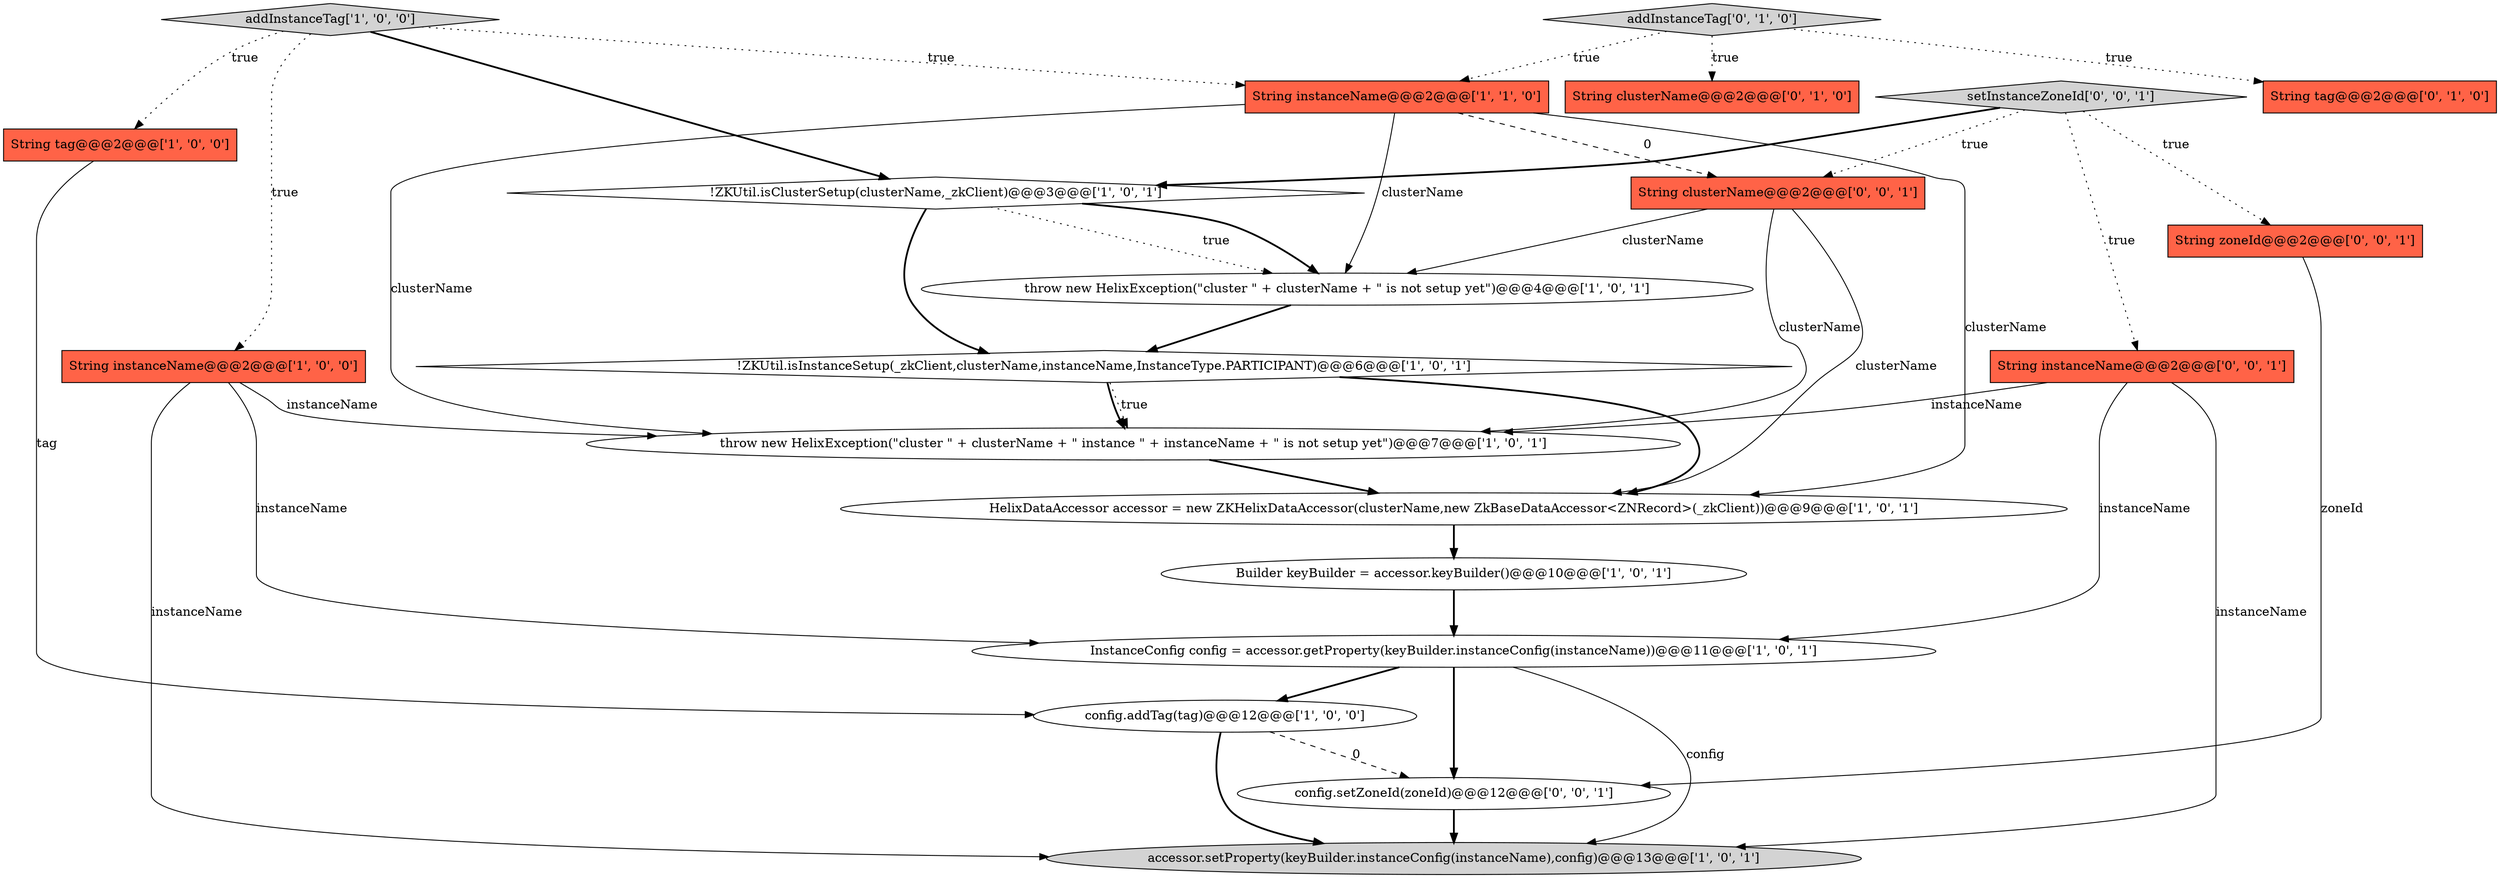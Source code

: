 digraph {
18 [style = filled, label = "String clusterName@@@2@@@['0', '0', '1']", fillcolor = tomato, shape = box image = "AAA0AAABBB3BBB"];
6 [style = filled, label = "throw new HelixException(\"cluster \" + clusterName + \" is not setup yet\")@@@4@@@['1', '0', '1']", fillcolor = white, shape = ellipse image = "AAA0AAABBB1BBB"];
3 [style = filled, label = "String instanceName@@@2@@@['1', '0', '0']", fillcolor = tomato, shape = box image = "AAA0AAABBB1BBB"];
19 [style = filled, label = "config.setZoneId(zoneId)@@@12@@@['0', '0', '1']", fillcolor = white, shape = ellipse image = "AAA0AAABBB3BBB"];
14 [style = filled, label = "String clusterName@@@2@@@['0', '1', '0']", fillcolor = tomato, shape = box image = "AAA0AAABBB2BBB"];
20 [style = filled, label = "setInstanceZoneId['0', '0', '1']", fillcolor = lightgray, shape = diamond image = "AAA0AAABBB3BBB"];
10 [style = filled, label = "addInstanceTag['1', '0', '0']", fillcolor = lightgray, shape = diamond image = "AAA0AAABBB1BBB"];
7 [style = filled, label = "String instanceName@@@2@@@['1', '1', '0']", fillcolor = tomato, shape = box image = "AAA0AAABBB1BBB"];
0 [style = filled, label = "!ZKUtil.isInstanceSetup(_zkClient,clusterName,instanceName,InstanceType.PARTICIPANT)@@@6@@@['1', '0', '1']", fillcolor = white, shape = diamond image = "AAA0AAABBB1BBB"];
15 [style = filled, label = "addInstanceTag['0', '1', '0']", fillcolor = lightgray, shape = diamond image = "AAA0AAABBB2BBB"];
1 [style = filled, label = "InstanceConfig config = accessor.getProperty(keyBuilder.instanceConfig(instanceName))@@@11@@@['1', '0', '1']", fillcolor = white, shape = ellipse image = "AAA0AAABBB1BBB"];
9 [style = filled, label = "accessor.setProperty(keyBuilder.instanceConfig(instanceName),config)@@@13@@@['1', '0', '1']", fillcolor = lightgray, shape = ellipse image = "AAA0AAABBB1BBB"];
12 [style = filled, label = "Builder keyBuilder = accessor.keyBuilder()@@@10@@@['1', '0', '1']", fillcolor = white, shape = ellipse image = "AAA0AAABBB1BBB"];
4 [style = filled, label = "!ZKUtil.isClusterSetup(clusterName,_zkClient)@@@3@@@['1', '0', '1']", fillcolor = white, shape = diamond image = "AAA0AAABBB1BBB"];
11 [style = filled, label = "throw new HelixException(\"cluster \" + clusterName + \" instance \" + instanceName + \" is not setup yet\")@@@7@@@['1', '0', '1']", fillcolor = white, shape = ellipse image = "AAA0AAABBB1BBB"];
5 [style = filled, label = "HelixDataAccessor accessor = new ZKHelixDataAccessor(clusterName,new ZkBaseDataAccessor<ZNRecord>(_zkClient))@@@9@@@['1', '0', '1']", fillcolor = white, shape = ellipse image = "AAA0AAABBB1BBB"];
16 [style = filled, label = "String instanceName@@@2@@@['0', '0', '1']", fillcolor = tomato, shape = box image = "AAA0AAABBB3BBB"];
17 [style = filled, label = "String zoneId@@@2@@@['0', '0', '1']", fillcolor = tomato, shape = box image = "AAA0AAABBB3BBB"];
2 [style = filled, label = "String tag@@@2@@@['1', '0', '0']", fillcolor = tomato, shape = box image = "AAA0AAABBB1BBB"];
8 [style = filled, label = "config.addTag(tag)@@@12@@@['1', '0', '0']", fillcolor = white, shape = ellipse image = "AAA0AAABBB1BBB"];
13 [style = filled, label = "String tag@@@2@@@['0', '1', '0']", fillcolor = tomato, shape = box image = "AAA0AAABBB2BBB"];
4->6 [style = dotted, label="true"];
1->9 [style = solid, label="config"];
8->19 [style = dashed, label="0"];
17->19 [style = solid, label="zoneId"];
1->8 [style = bold, label=""];
7->6 [style = solid, label="clusterName"];
7->18 [style = dashed, label="0"];
4->6 [style = bold, label=""];
20->17 [style = dotted, label="true"];
10->3 [style = dotted, label="true"];
0->11 [style = bold, label=""];
6->0 [style = bold, label=""];
16->1 [style = solid, label="instanceName"];
16->11 [style = solid, label="instanceName"];
15->14 [style = dotted, label="true"];
15->7 [style = dotted, label="true"];
16->9 [style = solid, label="instanceName"];
12->1 [style = bold, label=""];
7->5 [style = solid, label="clusterName"];
18->5 [style = solid, label="clusterName"];
3->11 [style = solid, label="instanceName"];
4->0 [style = bold, label=""];
15->13 [style = dotted, label="true"];
2->8 [style = solid, label="tag"];
20->4 [style = bold, label=""];
18->11 [style = solid, label="clusterName"];
7->11 [style = solid, label="clusterName"];
11->5 [style = bold, label=""];
3->1 [style = solid, label="instanceName"];
3->9 [style = solid, label="instanceName"];
18->6 [style = solid, label="clusterName"];
10->2 [style = dotted, label="true"];
5->12 [style = bold, label=""];
19->9 [style = bold, label=""];
8->9 [style = bold, label=""];
20->18 [style = dotted, label="true"];
10->4 [style = bold, label=""];
1->19 [style = bold, label=""];
0->11 [style = dotted, label="true"];
10->7 [style = dotted, label="true"];
20->16 [style = dotted, label="true"];
0->5 [style = bold, label=""];
}
